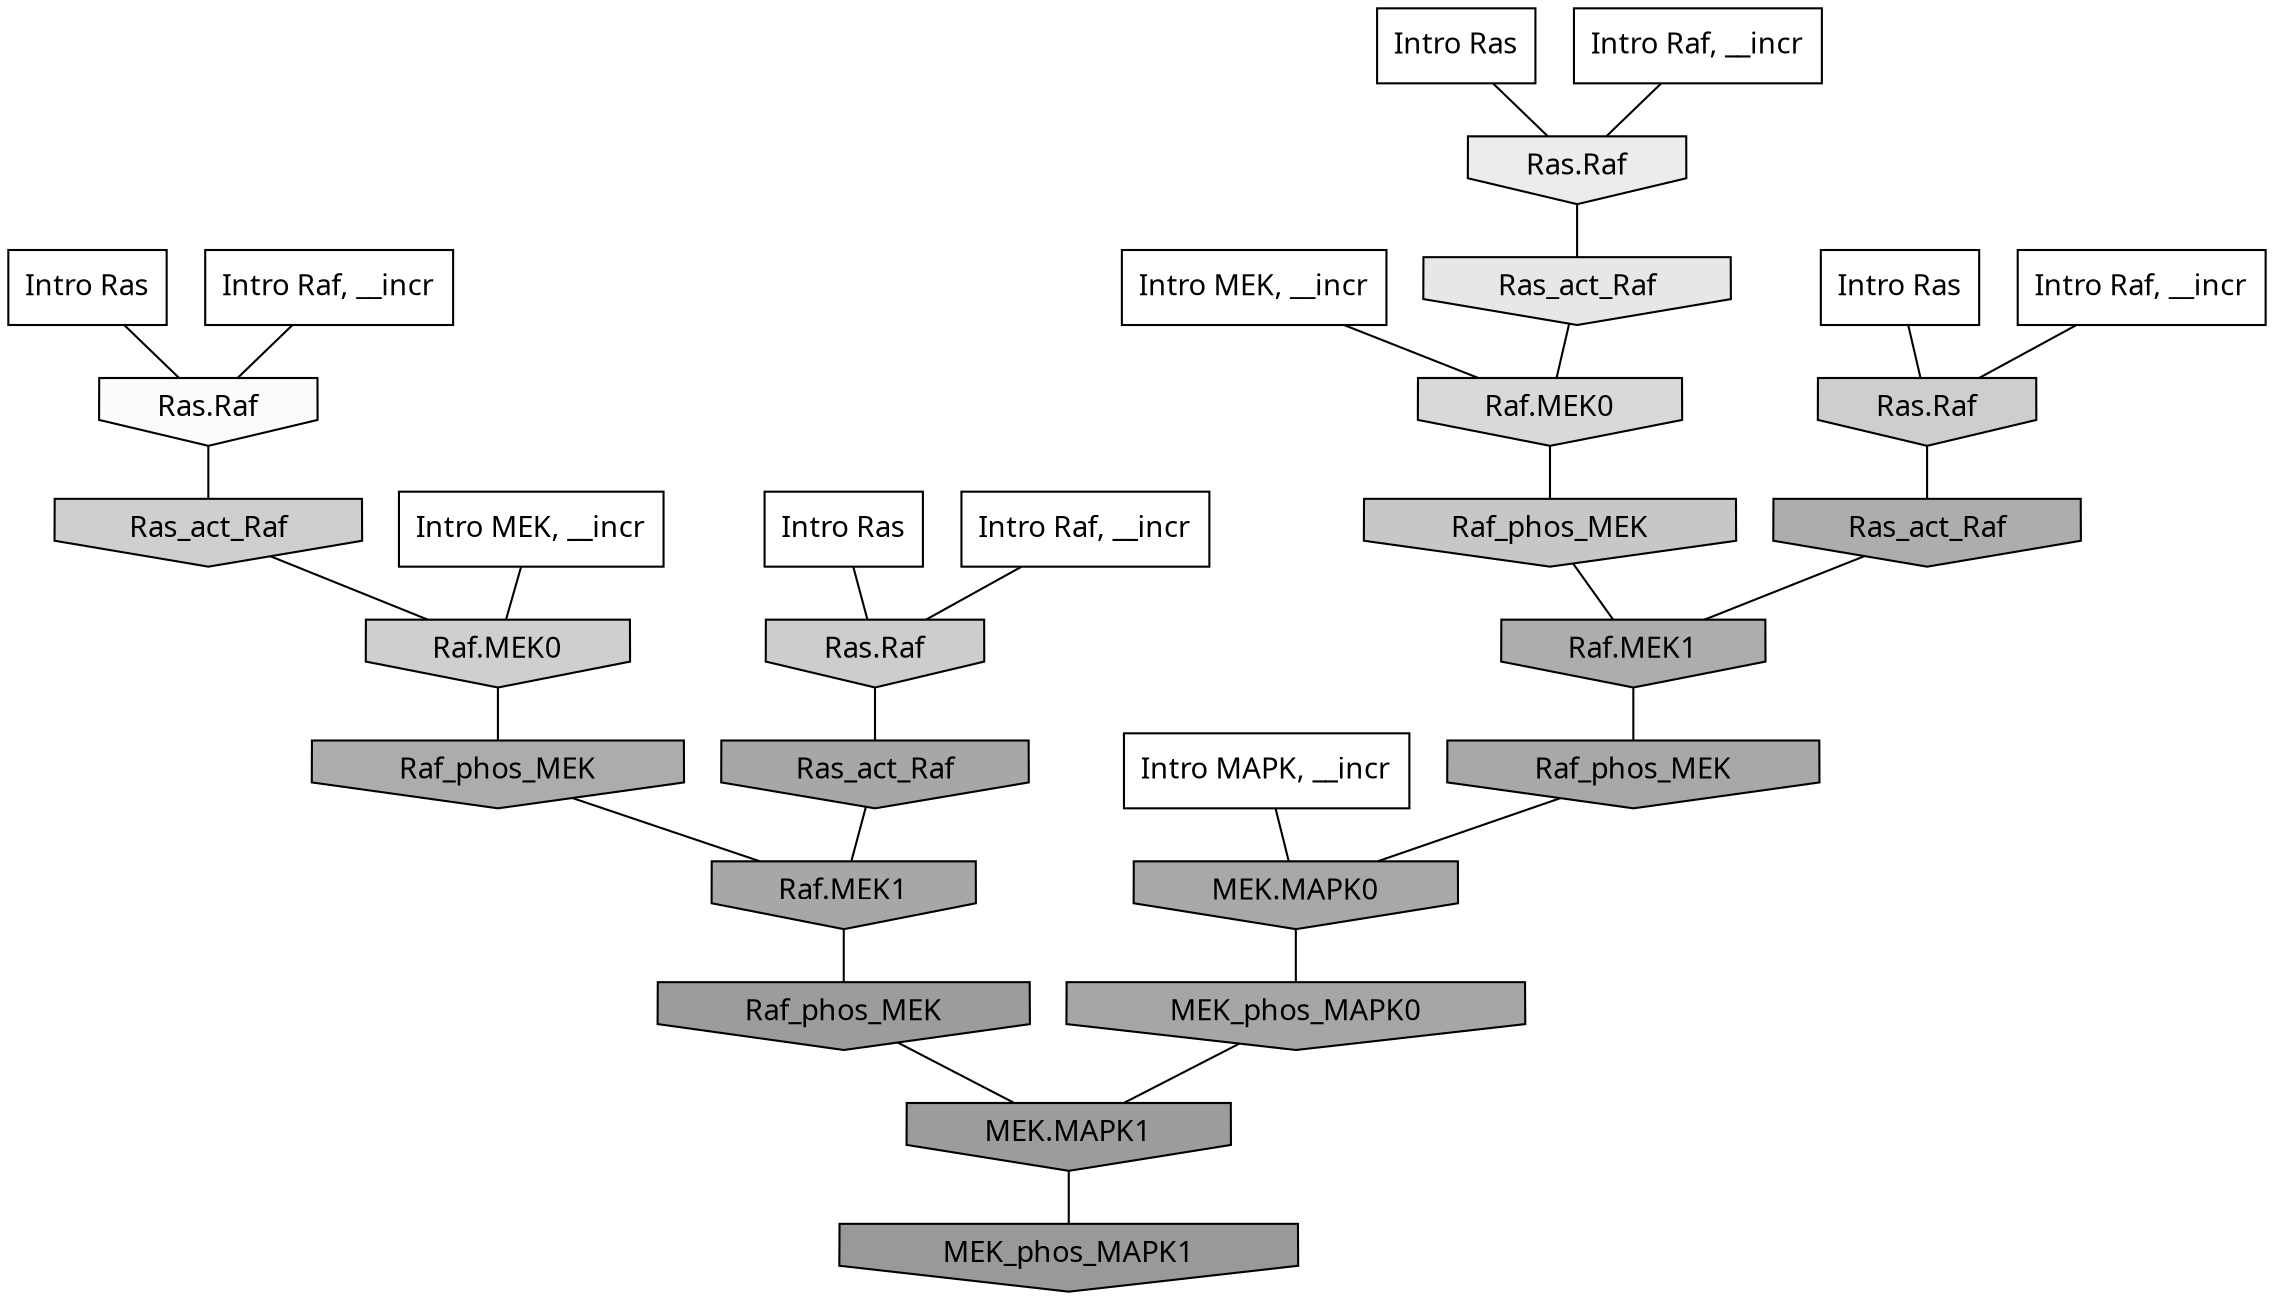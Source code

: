 digraph G{
  rankdir="TB";
  ranksep=0.30;
  node [fontname="CMU Serif"];
  edge [fontname="CMU Serif"];
  
  48 [label="Intro Ras", shape=rectangle, style=filled, fillcolor="0.000 0.000 1.000"]
  
  51 [label="Intro Ras", shape=rectangle, style=filled, fillcolor="0.000 0.000 1.000"]
  
  52 [label="Intro Ras", shape=rectangle, style=filled, fillcolor="0.000 0.000 1.000"]
  
  86 [label="Intro Ras", shape=rectangle, style=filled, fillcolor="0.000 0.000 1.000"]
  
  503 [label="Intro Raf, __incr", shape=rectangle, style=filled, fillcolor="0.000 0.000 1.000"]
  
  567 [label="Intro Raf, __incr", shape=rectangle, style=filled, fillcolor="0.000 0.000 1.000"]
  
  789 [label="Intro Raf, __incr", shape=rectangle, style=filled, fillcolor="0.000 0.000 1.000"]
  
  901 [label="Intro Raf, __incr", shape=rectangle, style=filled, fillcolor="0.000 0.000 1.000"]
  
  1768 [label="Intro MEK, __incr", shape=rectangle, style=filled, fillcolor="0.000 0.000 1.000"]
  
  2051 [label="Intro MEK, __incr", shape=rectangle, style=filled, fillcolor="0.000 0.000 1.000"]
  
  2498 [label="Intro MAPK, __incr", shape=rectangle, style=filled, fillcolor="0.000 0.000 1.000"]
  
  3402 [label="Ras.Raf", shape=invhouse, style=filled, fillcolor="0.000 0.000 0.984"]
  
  3818 [label="Ras.Raf", shape=invhouse, style=filled, fillcolor="0.000 0.000 0.923"]
  
  4063 [label="Ras_act_Raf", shape=invhouse, style=filled, fillcolor="0.000 0.000 0.904"]
  
  4735 [label="Raf.MEK0", shape=invhouse, style=filled, fillcolor="0.000 0.000 0.850"]
  
  5235 [label="Ras_act_Raf", shape=invhouse, style=filled, fillcolor="0.000 0.000 0.812"]
  
  5238 [label="Raf.MEK0", shape=invhouse, style=filled, fillcolor="0.000 0.000 0.812"]
  
  5342 [label="Ras.Raf", shape=invhouse, style=filled, fillcolor="0.000 0.000 0.806"]
  
  5435 [label="Ras.Raf", shape=invhouse, style=filled, fillcolor="0.000 0.000 0.801"]
  
  5684 [label="Raf_phos_MEK", shape=invhouse, style=filled, fillcolor="0.000 0.000 0.781"]
  
  7843 [label="Ras_act_Raf", shape=invhouse, style=filled, fillcolor="0.000 0.000 0.678"]
  
  7847 [label="Raf.MEK1", shape=invhouse, style=filled, fillcolor="0.000 0.000 0.678"]
  
  7949 [label="Raf_phos_MEK", shape=invhouse, style=filled, fillcolor="0.000 0.000 0.674"]
  
  8396 [label="Raf_phos_MEK", shape=invhouse, style=filled, fillcolor="0.000 0.000 0.659"]
  
  8398 [label="MEK.MAPK0", shape=invhouse, style=filled, fillcolor="0.000 0.000 0.659"]
  
  8488 [label="Ras_act_Raf", shape=invhouse, style=filled, fillcolor="0.000 0.000 0.655"]
  
  8490 [label="Raf.MEK1", shape=invhouse, style=filled, fillcolor="0.000 0.000 0.655"]
  
  8536 [label="MEK_phos_MAPK0", shape=invhouse, style=filled, fillcolor="0.000 0.000 0.652"]
  
  9877 [label="Raf_phos_MEK", shape=invhouse, style=filled, fillcolor="0.000 0.000 0.612"]
  
  9882 [label="MEK.MAPK1", shape=invhouse, style=filled, fillcolor="0.000 0.000 0.612"]
  
  10314 [label="MEK_phos_MAPK1", shape=invhouse, style=filled, fillcolor="0.000 0.000 0.600"]
  
  
  9882 -> 10314 [dir=none, color="0.000 0.000 0.000"] 
  9877 -> 9882 [dir=none, color="0.000 0.000 0.000"] 
  8536 -> 9882 [dir=none, color="0.000 0.000 0.000"] 
  8490 -> 9877 [dir=none, color="0.000 0.000 0.000"] 
  8488 -> 8490 [dir=none, color="0.000 0.000 0.000"] 
  8398 -> 8536 [dir=none, color="0.000 0.000 0.000"] 
  8396 -> 8398 [dir=none, color="0.000 0.000 0.000"] 
  7949 -> 8490 [dir=none, color="0.000 0.000 0.000"] 
  7847 -> 8396 [dir=none, color="0.000 0.000 0.000"] 
  7843 -> 7847 [dir=none, color="0.000 0.000 0.000"] 
  5684 -> 7847 [dir=none, color="0.000 0.000 0.000"] 
  5435 -> 8488 [dir=none, color="0.000 0.000 0.000"] 
  5342 -> 7843 [dir=none, color="0.000 0.000 0.000"] 
  5238 -> 7949 [dir=none, color="0.000 0.000 0.000"] 
  5235 -> 5238 [dir=none, color="0.000 0.000 0.000"] 
  4735 -> 5684 [dir=none, color="0.000 0.000 0.000"] 
  4063 -> 4735 [dir=none, color="0.000 0.000 0.000"] 
  3818 -> 4063 [dir=none, color="0.000 0.000 0.000"] 
  3402 -> 5235 [dir=none, color="0.000 0.000 0.000"] 
  2498 -> 8398 [dir=none, color="0.000 0.000 0.000"] 
  2051 -> 4735 [dir=none, color="0.000 0.000 0.000"] 
  1768 -> 5238 [dir=none, color="0.000 0.000 0.000"] 
  901 -> 3402 [dir=none, color="0.000 0.000 0.000"] 
  789 -> 3818 [dir=none, color="0.000 0.000 0.000"] 
  567 -> 5435 [dir=none, color="0.000 0.000 0.000"] 
  503 -> 5342 [dir=none, color="0.000 0.000 0.000"] 
  86 -> 5435 [dir=none, color="0.000 0.000 0.000"] 
  52 -> 5342 [dir=none, color="0.000 0.000 0.000"] 
  51 -> 3818 [dir=none, color="0.000 0.000 0.000"] 
  48 -> 3402 [dir=none, color="0.000 0.000 0.000"] 
  
  }

